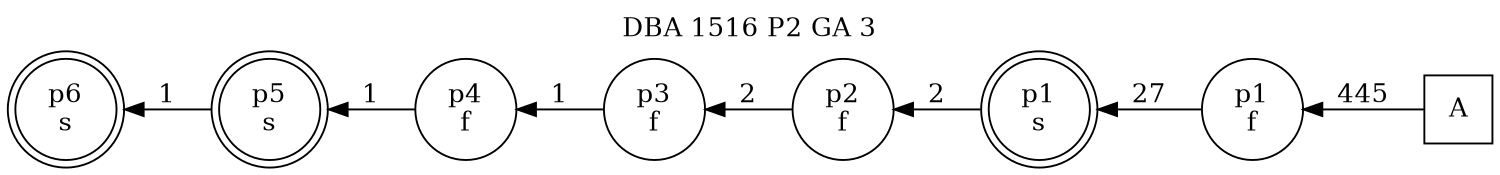 digraph DBA_1516_P2_GA_3_GOOD {
labelloc="tl"
label= " DBA 1516 P2 GA 3 "
rankdir="RL";
graph [ size=" 10 , 10 !"]

"A" [shape="square" label="A"]
"p1_f" [shape="circle" label="p1
f"]
"p1_s" [shape="doublecircle" label="p1
s"]
"p2_f" [shape="circle" label="p2
f"]
"p3_f" [shape="circle" label="p3
f"]
"p4_f" [shape="circle" label="p4
f"]
"p5_s" [shape="doublecircle" label="p5
s"]
"p6_s" [shape="doublecircle" label="p6
s"]
"A" -> "p1_f" [ label=445]
"p1_f" -> "p1_s" [ label=27]
"p1_s" -> "p2_f" [ label=2]
"p2_f" -> "p3_f" [ label=2]
"p3_f" -> "p4_f" [ label=1]
"p4_f" -> "p5_s" [ label=1]
"p5_s" -> "p6_s" [ label=1]
}

